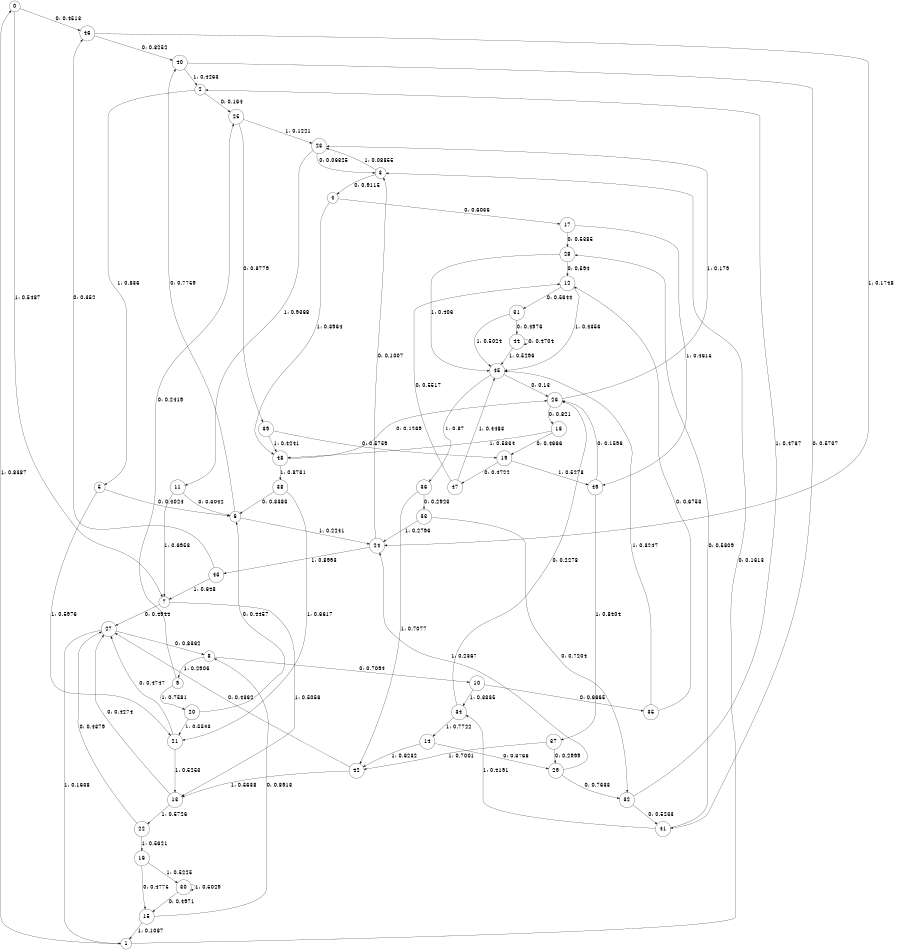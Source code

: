digraph "ch34concat_phase3_L7" {
size = "6,8.5";
ratio = "fill";
node [shape = circle];
node [fontsize = 24];
edge [fontsize = 24];
0 -> 46 [label = "0: 0.4513   "];
0 -> 7 [label = "1: 0.5487   "];
1 -> 3 [label = "0: 0.1613   "];
1 -> 0 [label = "1: 0.8387   "];
2 -> 25 [label = "0: 0.164    "];
2 -> 5 [label = "1: 0.836    "];
3 -> 4 [label = "0: 0.9115   "];
3 -> 23 [label = "1: 0.08855  "];
4 -> 17 [label = "0: 0.6036   "];
4 -> 48 [label = "1: 0.3964   "];
5 -> 6 [label = "0: 0.4024   "];
5 -> 21 [label = "1: 0.5976   "];
6 -> 40 [label = "0: 0.7759   "];
6 -> 24 [label = "1: 0.2241   "];
7 -> 27 [label = "0: 0.4944   "];
7 -> 13 [label = "1: 0.5056   "];
8 -> 10 [label = "0: 0.7094   "];
8 -> 9 [label = "1: 0.2906   "];
9 -> 25 [label = "0: 0.2419   "];
9 -> 20 [label = "1: 0.7581   "];
10 -> 35 [label = "0: 0.6665   "];
10 -> 34 [label = "1: 0.3335   "];
11 -> 6 [label = "0: 0.3042   "];
11 -> 7 [label = "1: 0.6958   "];
12 -> 31 [label = "0: 0.5644   "];
12 -> 45 [label = "1: 0.4356   "];
13 -> 27 [label = "0: 0.4274   "];
13 -> 22 [label = "1: 0.5726   "];
14 -> 29 [label = "0: 0.3768   "];
14 -> 42 [label = "1: 0.6232   "];
15 -> 8 [label = "0: 0.8913   "];
15 -> 1 [label = "1: 0.1087   "];
16 -> 15 [label = "0: 0.4775   "];
16 -> 30 [label = "1: 0.5225   "];
17 -> 28 [label = "0: 0.5385   "];
17 -> 49 [label = "1: 0.4615   "];
18 -> 19 [label = "0: 0.4666   "];
18 -> 48 [label = "1: 0.5334   "];
19 -> 47 [label = "0: 0.4722   "];
19 -> 49 [label = "1: 0.5278   "];
20 -> 6 [label = "0: 0.4457   "];
20 -> 21 [label = "1: 0.5543   "];
21 -> 27 [label = "0: 0.4747   "];
21 -> 13 [label = "1: 0.5253   "];
22 -> 27 [label = "0: 0.4379   "];
22 -> 16 [label = "1: 0.5621   "];
23 -> 3 [label = "0: 0.06325  "];
23 -> 11 [label = "1: 0.9368   "];
24 -> 3 [label = "0: 0.1007   "];
24 -> 43 [label = "1: 0.8993   "];
25 -> 39 [label = "0: 0.8779   "];
25 -> 23 [label = "1: 0.1221   "];
26 -> 18 [label = "0: 0.821    "];
26 -> 23 [label = "1: 0.179    "];
27 -> 8 [label = "0: 0.8362   "];
27 -> 1 [label = "1: 0.1638   "];
28 -> 12 [label = "0: 0.594    "];
28 -> 45 [label = "1: 0.406    "];
29 -> 32 [label = "0: 0.7633   "];
29 -> 24 [label = "1: 0.2367   "];
30 -> 15 [label = "0: 0.4971   "];
30 -> 30 [label = "1: 0.5029   "];
31 -> 44 [label = "0: 0.4976   "];
31 -> 45 [label = "1: 0.5024   "];
32 -> 41 [label = "0: 0.5233   "];
32 -> 2 [label = "1: 0.4767   "];
33 -> 32 [label = "0: 0.7204   "];
33 -> 24 [label = "1: 0.2796   "];
34 -> 26 [label = "0: 0.2278   "];
34 -> 14 [label = "1: 0.7722   "];
35 -> 12 [label = "0: 0.6753   "];
35 -> 45 [label = "1: 0.3247   "];
36 -> 33 [label = "0: 0.2923   "];
36 -> 42 [label = "1: 0.7077   "];
37 -> 29 [label = "0: 0.2999   "];
37 -> 42 [label = "1: 0.7001   "];
38 -> 6 [label = "0: 0.3383   "];
38 -> 21 [label = "1: 0.6617   "];
39 -> 19 [label = "0: 0.5759   "];
39 -> 48 [label = "1: 0.4241   "];
40 -> 41 [label = "0: 0.5737   "];
40 -> 2 [label = "1: 0.4263   "];
41 -> 28 [label = "0: 0.5809   "];
41 -> 34 [label = "1: 0.4191   "];
42 -> 27 [label = "0: 0.4362   "];
42 -> 13 [label = "1: 0.5638   "];
43 -> 46 [label = "0: 0.352    "];
43 -> 7 [label = "1: 0.648    "];
44 -> 44 [label = "0: 0.4704   "];
44 -> 45 [label = "1: 0.5296   "];
45 -> 26 [label = "0: 0.13     "];
45 -> 36 [label = "1: 0.87     "];
46 -> 40 [label = "0: 0.8252   "];
46 -> 24 [label = "1: 0.1748   "];
47 -> 12 [label = "0: 0.5517   "];
47 -> 45 [label = "1: 0.4483   "];
48 -> 26 [label = "0: 0.1269   "];
48 -> 38 [label = "1: 0.8731   "];
49 -> 26 [label = "0: 0.1596   "];
49 -> 37 [label = "1: 0.8404   "];
}